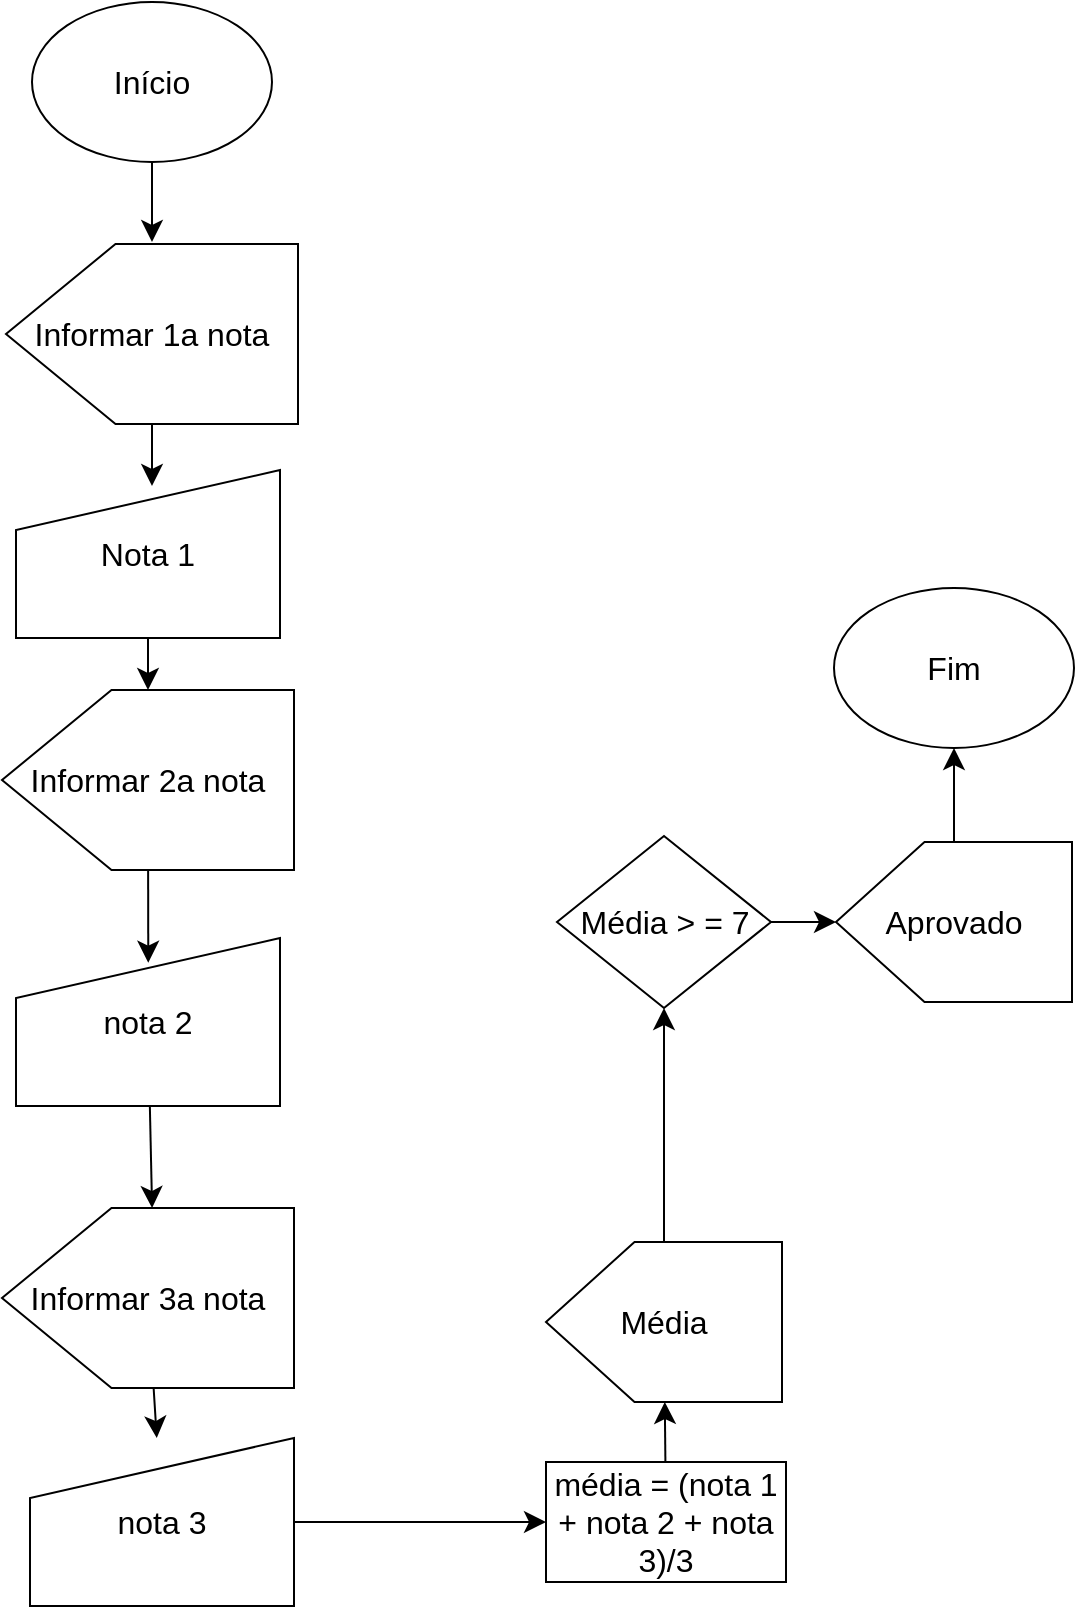 <mxfile version="20.8.20" type="github">
  <diagram name="Página-1" id="8ijAN6Q6IsyaaALUuq-t">
    <mxGraphModel dx="733" dy="861" grid="0" gridSize="10" guides="1" tooltips="1" connect="1" arrows="1" fold="1" page="0" pageScale="1" pageWidth="827" pageHeight="1169" math="0" shadow="0">
      <root>
        <mxCell id="0" />
        <mxCell id="1" parent="0" />
        <mxCell id="xEhml5eMqmcfduauPCqd-18" value="" style="edgeStyle=none;curved=1;rounded=0;orthogonalLoop=1;jettySize=auto;html=1;fontSize=12;startSize=8;endSize=8;" edge="1" parent="1" source="xEhml5eMqmcfduauPCqd-2">
          <mxGeometry relative="1" as="geometry">
            <mxPoint x="117" y="52" as="targetPoint" />
          </mxGeometry>
        </mxCell>
        <mxCell id="xEhml5eMqmcfduauPCqd-2" value="&lt;font style=&quot;vertical-align: inherit;&quot;&gt;&lt;font style=&quot;vertical-align: inherit;&quot;&gt;Início&lt;/font&gt;&lt;/font&gt;" style="ellipse;whiteSpace=wrap;html=1;fontSize=16;" vertex="1" parent="1">
          <mxGeometry x="57" y="-68" width="120" height="80" as="geometry" />
        </mxCell>
        <mxCell id="xEhml5eMqmcfduauPCqd-8" value="" style="edgeStyle=none;curved=1;rounded=0;orthogonalLoop=1;jettySize=auto;html=1;fontSize=12;startSize=8;endSize=8;" edge="1" parent="1" source="xEhml5eMqmcfduauPCqd-3">
          <mxGeometry relative="1" as="geometry">
            <mxPoint x="117" y="174" as="targetPoint" />
          </mxGeometry>
        </mxCell>
        <mxCell id="xEhml5eMqmcfduauPCqd-3" value="&lt;font style=&quot;vertical-align: inherit;&quot;&gt;&lt;font style=&quot;vertical-align: inherit;&quot;&gt;&lt;font style=&quot;vertical-align: inherit;&quot;&gt;&lt;font style=&quot;vertical-align: inherit;&quot;&gt;Informar 1a nota&lt;/font&gt;&lt;/font&gt;&lt;/font&gt;&lt;/font&gt;" style="shape=offPageConnector;whiteSpace=wrap;html=1;fontSize=16;direction=south;" vertex="1" parent="1">
          <mxGeometry x="44" y="53" width="146" height="90" as="geometry" />
        </mxCell>
        <mxCell id="xEhml5eMqmcfduauPCqd-11" value="" style="edgeStyle=none;curved=1;rounded=0;orthogonalLoop=1;jettySize=auto;html=1;fontSize=12;startSize=8;endSize=8;" edge="1" parent="1" source="xEhml5eMqmcfduauPCqd-6" target="xEhml5eMqmcfduauPCqd-10">
          <mxGeometry relative="1" as="geometry" />
        </mxCell>
        <mxCell id="xEhml5eMqmcfduauPCqd-6" value="&lt;font style=&quot;vertical-align: inherit;&quot;&gt;&lt;font style=&quot;vertical-align: inherit;&quot;&gt;Nota 1&lt;/font&gt;&lt;/font&gt;" style="shape=manualInput;whiteSpace=wrap;html=1;fontSize=16;direction=east;" vertex="1" parent="1">
          <mxGeometry x="49" y="166" width="132" height="84" as="geometry" />
        </mxCell>
        <mxCell id="xEhml5eMqmcfduauPCqd-13" value="" style="edgeStyle=none;curved=1;rounded=0;orthogonalLoop=1;jettySize=auto;html=1;fontSize=12;startSize=8;endSize=8;entryX=0.501;entryY=0.147;entryDx=0;entryDy=0;entryPerimeter=0;" edge="1" parent="1" source="xEhml5eMqmcfduauPCqd-10" target="xEhml5eMqmcfduauPCqd-12">
          <mxGeometry relative="1" as="geometry" />
        </mxCell>
        <mxCell id="xEhml5eMqmcfduauPCqd-10" value="&lt;font style=&quot;vertical-align: inherit;&quot;&gt;&lt;font style=&quot;vertical-align: inherit;&quot;&gt;&lt;font style=&quot;vertical-align: inherit;&quot;&gt;&lt;font style=&quot;vertical-align: inherit;&quot;&gt;&lt;font style=&quot;vertical-align: inherit;&quot;&gt;&lt;font style=&quot;vertical-align: inherit;&quot;&gt;Informar 2a nota&lt;/font&gt;&lt;/font&gt;&lt;/font&gt;&lt;/font&gt;&lt;/font&gt;&lt;/font&gt;" style="shape=offPageConnector;whiteSpace=wrap;html=1;fontSize=16;direction=south;" vertex="1" parent="1">
          <mxGeometry x="42" y="276" width="146" height="90" as="geometry" />
        </mxCell>
        <mxCell id="xEhml5eMqmcfduauPCqd-16" value="" style="edgeStyle=none;curved=1;rounded=0;orthogonalLoop=1;jettySize=auto;html=1;fontSize=12;startSize=8;endSize=8;entryX=0;entryY=0.486;entryDx=0;entryDy=0;entryPerimeter=0;" edge="1" parent="1" source="xEhml5eMqmcfduauPCqd-12" target="xEhml5eMqmcfduauPCqd-14">
          <mxGeometry relative="1" as="geometry">
            <mxPoint x="113" y="531" as="targetPoint" />
          </mxGeometry>
        </mxCell>
        <mxCell id="xEhml5eMqmcfduauPCqd-12" value="&lt;font style=&quot;vertical-align: inherit;&quot;&gt;&lt;font style=&quot;vertical-align: inherit;&quot;&gt;&lt;font style=&quot;vertical-align: inherit;&quot;&gt;&lt;font style=&quot;vertical-align: inherit;&quot;&gt;&lt;font style=&quot;vertical-align: inherit;&quot;&gt;&lt;font style=&quot;vertical-align: inherit;&quot;&gt;&lt;font style=&quot;vertical-align: inherit;&quot;&gt;&lt;font style=&quot;vertical-align: inherit;&quot;&gt;nota 2&lt;/font&gt;&lt;/font&gt;&lt;/font&gt;&lt;/font&gt;&lt;/font&gt;&lt;/font&gt;&lt;/font&gt;&lt;/font&gt;" style="shape=manualInput;whiteSpace=wrap;html=1;fontSize=16;direction=east;" vertex="1" parent="1">
          <mxGeometry x="49" y="400" width="132" height="84" as="geometry" />
        </mxCell>
        <mxCell id="xEhml5eMqmcfduauPCqd-17" value="" style="edgeStyle=none;curved=1;rounded=0;orthogonalLoop=1;jettySize=auto;html=1;fontSize=12;startSize=8;endSize=8;" edge="1" parent="1" source="xEhml5eMqmcfduauPCqd-14" target="xEhml5eMqmcfduauPCqd-15">
          <mxGeometry relative="1" as="geometry" />
        </mxCell>
        <mxCell id="xEhml5eMqmcfduauPCqd-14" value="&lt;font style=&quot;vertical-align: inherit;&quot;&gt;&lt;font style=&quot;vertical-align: inherit;&quot;&gt;&lt;font style=&quot;vertical-align: inherit;&quot;&gt;&lt;font style=&quot;vertical-align: inherit;&quot;&gt;&lt;font style=&quot;vertical-align: inherit;&quot;&gt;&lt;font style=&quot;vertical-align: inherit;&quot;&gt;&lt;font style=&quot;vertical-align: inherit;&quot;&gt;&lt;font style=&quot;vertical-align: inherit;&quot;&gt;&lt;font style=&quot;vertical-align: inherit;&quot;&gt;&lt;font style=&quot;vertical-align: inherit;&quot;&gt;Informar 3a nota&lt;/font&gt;&lt;/font&gt;&lt;/font&gt;&lt;/font&gt;&lt;/font&gt;&lt;/font&gt;&lt;/font&gt;&lt;/font&gt;&lt;/font&gt;&lt;/font&gt;" style="shape=offPageConnector;whiteSpace=wrap;html=1;fontSize=16;direction=south;" vertex="1" parent="1">
          <mxGeometry x="42" y="535" width="146" height="90" as="geometry" />
        </mxCell>
        <mxCell id="xEhml5eMqmcfduauPCqd-20" value="" style="edgeStyle=none;curved=1;rounded=0;orthogonalLoop=1;jettySize=auto;html=1;fontSize=12;startSize=8;endSize=8;" edge="1" parent="1" source="xEhml5eMqmcfduauPCqd-15" target="xEhml5eMqmcfduauPCqd-19">
          <mxGeometry relative="1" as="geometry" />
        </mxCell>
        <mxCell id="xEhml5eMqmcfduauPCqd-15" value="&lt;font style=&quot;vertical-align: inherit;&quot;&gt;&lt;font style=&quot;vertical-align: inherit;&quot;&gt;&lt;font style=&quot;vertical-align: inherit;&quot;&gt;&lt;font style=&quot;vertical-align: inherit;&quot;&gt;&lt;font style=&quot;vertical-align: inherit;&quot;&gt;&lt;font style=&quot;vertical-align: inherit;&quot;&gt;nota 3&lt;/font&gt;&lt;/font&gt;&lt;/font&gt;&lt;/font&gt;&lt;/font&gt;&lt;/font&gt;" style="shape=manualInput;whiteSpace=wrap;html=1;fontSize=16;direction=east;" vertex="1" parent="1">
          <mxGeometry x="56" y="650" width="132" height="84" as="geometry" />
        </mxCell>
        <mxCell id="xEhml5eMqmcfduauPCqd-22" value="" style="edgeStyle=none;curved=1;rounded=0;orthogonalLoop=1;jettySize=auto;html=1;fontSize=12;startSize=8;endSize=8;" edge="1" parent="1" source="xEhml5eMqmcfduauPCqd-19" target="xEhml5eMqmcfduauPCqd-21">
          <mxGeometry relative="1" as="geometry" />
        </mxCell>
        <mxCell id="xEhml5eMqmcfduauPCqd-19" value="&lt;font style=&quot;vertical-align: inherit;&quot;&gt;&lt;font style=&quot;vertical-align: inherit;&quot;&gt;média = (nota 1 + nota 2 + nota 3)/3&lt;/font&gt;&lt;/font&gt;" style="whiteSpace=wrap;html=1;fontSize=16;" vertex="1" parent="1">
          <mxGeometry x="314" y="662" width="120" height="60" as="geometry" />
        </mxCell>
        <mxCell id="xEhml5eMqmcfduauPCqd-24" value="" style="edgeStyle=none;curved=1;rounded=0;orthogonalLoop=1;jettySize=auto;html=1;fontSize=12;startSize=8;endSize=8;" edge="1" parent="1" source="xEhml5eMqmcfduauPCqd-21" target="xEhml5eMqmcfduauPCqd-23">
          <mxGeometry relative="1" as="geometry" />
        </mxCell>
        <mxCell id="xEhml5eMqmcfduauPCqd-21" value="&lt;font style=&quot;vertical-align: inherit;&quot;&gt;&lt;font style=&quot;vertical-align: inherit;&quot;&gt;Média&lt;/font&gt;&lt;/font&gt;" style="shape=offPageConnector;whiteSpace=wrap;html=1;fontSize=16;direction=south;" vertex="1" parent="1">
          <mxGeometry x="314" y="552" width="118" height="80" as="geometry" />
        </mxCell>
        <mxCell id="xEhml5eMqmcfduauPCqd-26" value="" style="edgeStyle=none;curved=1;rounded=0;orthogonalLoop=1;jettySize=auto;html=1;fontSize=12;startSize=8;endSize=8;" edge="1" parent="1" source="xEhml5eMqmcfduauPCqd-23" target="xEhml5eMqmcfduauPCqd-25">
          <mxGeometry relative="1" as="geometry" />
        </mxCell>
        <mxCell id="xEhml5eMqmcfduauPCqd-23" value="&lt;font style=&quot;vertical-align: inherit;&quot;&gt;&lt;font style=&quot;vertical-align: inherit;&quot;&gt;Média &amp;gt; = 7&lt;/font&gt;&lt;/font&gt;" style="rhombus;whiteSpace=wrap;html=1;fontSize=16;" vertex="1" parent="1">
          <mxGeometry x="319.5" y="349" width="107" height="86" as="geometry" />
        </mxCell>
        <mxCell id="xEhml5eMqmcfduauPCqd-28" value="" style="edgeStyle=none;curved=1;rounded=0;orthogonalLoop=1;jettySize=auto;html=1;fontSize=12;startSize=8;endSize=8;" edge="1" parent="1" source="xEhml5eMqmcfduauPCqd-25" target="xEhml5eMqmcfduauPCqd-27">
          <mxGeometry relative="1" as="geometry" />
        </mxCell>
        <mxCell id="xEhml5eMqmcfduauPCqd-25" value="&lt;font style=&quot;vertical-align: inherit;&quot;&gt;&lt;font style=&quot;vertical-align: inherit;&quot;&gt;&lt;font style=&quot;vertical-align: inherit;&quot;&gt;&lt;font style=&quot;vertical-align: inherit;&quot;&gt;Aprovado&lt;/font&gt;&lt;/font&gt;&lt;/font&gt;&lt;/font&gt;" style="shape=offPageConnector;whiteSpace=wrap;html=1;fontSize=16;direction=south;" vertex="1" parent="1">
          <mxGeometry x="459" y="352" width="118" height="80" as="geometry" />
        </mxCell>
        <mxCell id="xEhml5eMqmcfduauPCqd-27" value="&lt;font style=&quot;vertical-align: inherit;&quot;&gt;&lt;font style=&quot;vertical-align: inherit;&quot;&gt;Fim&lt;/font&gt;&lt;/font&gt;" style="ellipse;whiteSpace=wrap;html=1;fontSize=16;" vertex="1" parent="1">
          <mxGeometry x="458" y="225" width="120" height="80" as="geometry" />
        </mxCell>
      </root>
    </mxGraphModel>
  </diagram>
</mxfile>
